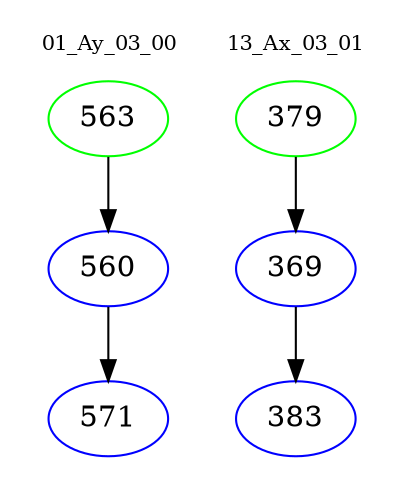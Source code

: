 digraph{
subgraph cluster_0 {
color = white
label = "01_Ay_03_00";
fontsize=10;
T0_563 [label="563", color="green"]
T0_563 -> T0_560 [color="black"]
T0_560 [label="560", color="blue"]
T0_560 -> T0_571 [color="black"]
T0_571 [label="571", color="blue"]
}
subgraph cluster_1 {
color = white
label = "13_Ax_03_01";
fontsize=10;
T1_379 [label="379", color="green"]
T1_379 -> T1_369 [color="black"]
T1_369 [label="369", color="blue"]
T1_369 -> T1_383 [color="black"]
T1_383 [label="383", color="blue"]
}
}
